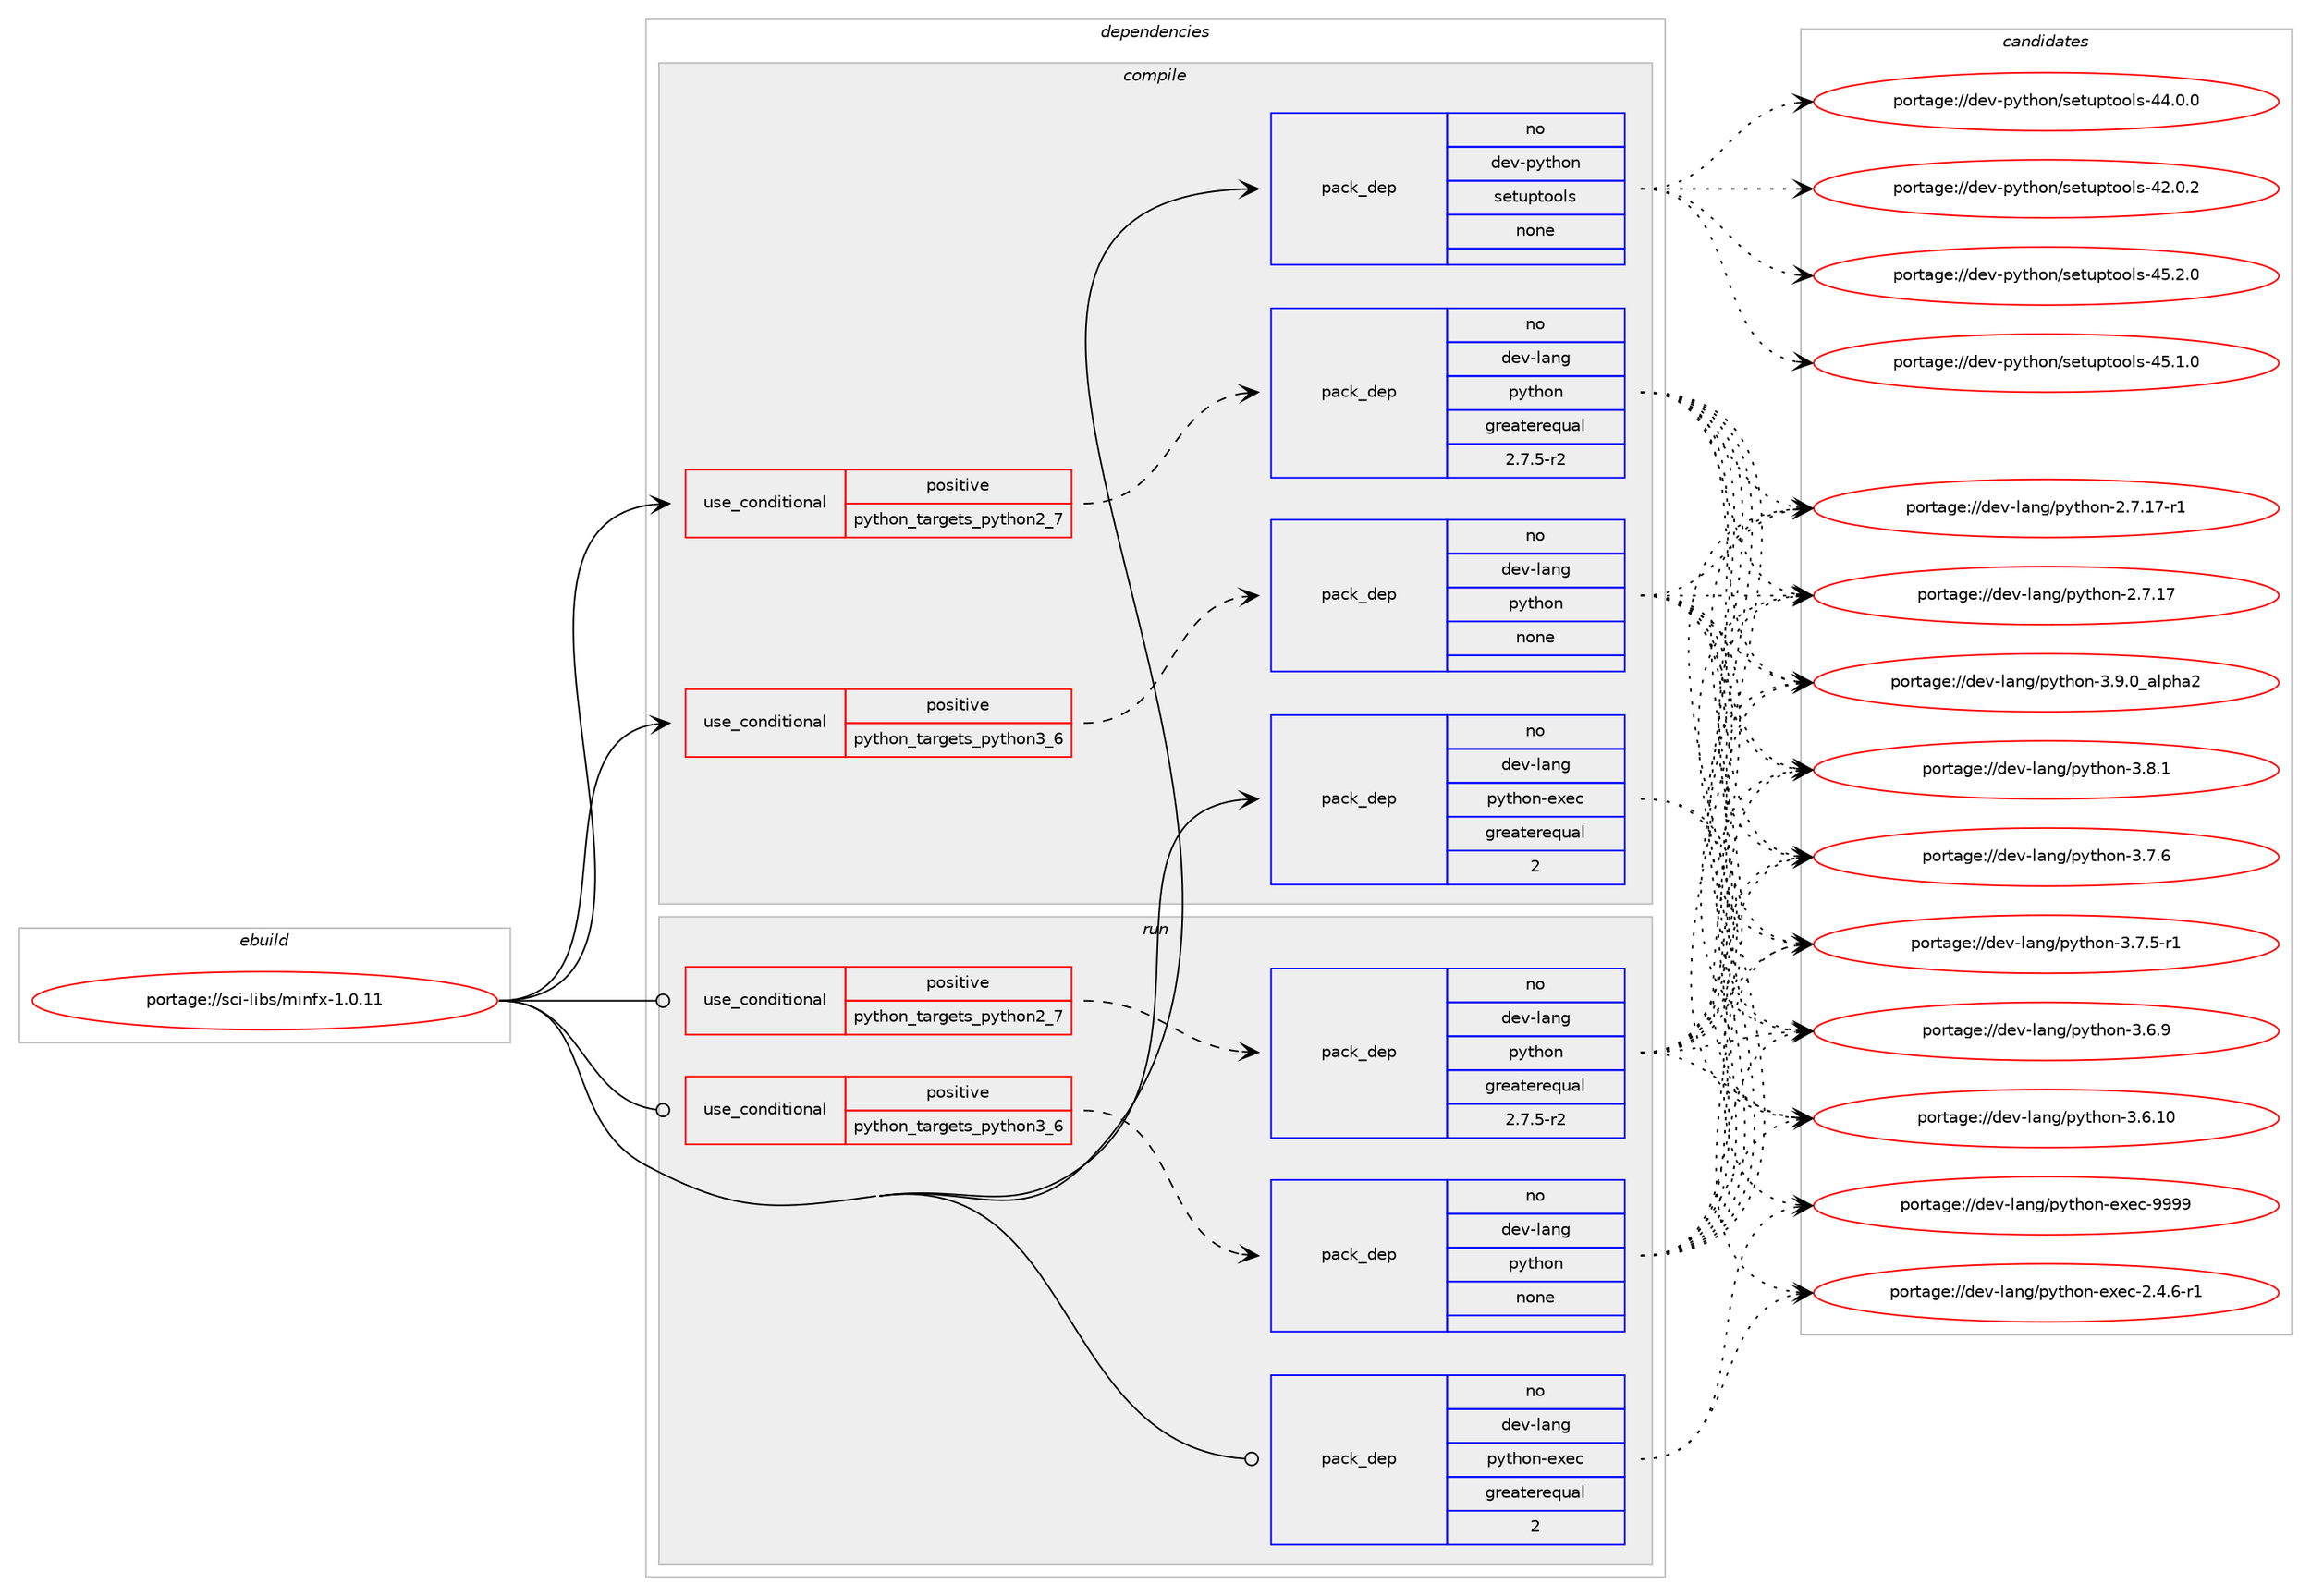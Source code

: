 digraph prolog {

# *************
# Graph options
# *************

newrank=true;
concentrate=true;
compound=true;
graph [rankdir=LR,fontname=Helvetica,fontsize=10,ranksep=1.5];#, ranksep=2.5, nodesep=0.2];
edge  [arrowhead=vee];
node  [fontname=Helvetica,fontsize=10];

# **********
# The ebuild
# **********

subgraph cluster_leftcol {
color=gray;
rank=same;
label=<<i>ebuild</i>>;
id [label="portage://sci-libs/minfx-1.0.11", color=red, width=4, href="../sci-libs/minfx-1.0.11.svg"];
}

# ****************
# The dependencies
# ****************

subgraph cluster_midcol {
color=gray;
label=<<i>dependencies</i>>;
subgraph cluster_compile {
fillcolor="#eeeeee";
style=filled;
label=<<i>compile</i>>;
subgraph cond18112 {
dependency90627 [label=<<TABLE BORDER="0" CELLBORDER="1" CELLSPACING="0" CELLPADDING="4"><TR><TD ROWSPAN="3" CELLPADDING="10">use_conditional</TD></TR><TR><TD>positive</TD></TR><TR><TD>python_targets_python2_7</TD></TR></TABLE>>, shape=none, color=red];
subgraph pack70995 {
dependency90628 [label=<<TABLE BORDER="0" CELLBORDER="1" CELLSPACING="0" CELLPADDING="4" WIDTH="220"><TR><TD ROWSPAN="6" CELLPADDING="30">pack_dep</TD></TR><TR><TD WIDTH="110">no</TD></TR><TR><TD>dev-lang</TD></TR><TR><TD>python</TD></TR><TR><TD>greaterequal</TD></TR><TR><TD>2.7.5-r2</TD></TR></TABLE>>, shape=none, color=blue];
}
dependency90627:e -> dependency90628:w [weight=20,style="dashed",arrowhead="vee"];
}
id:e -> dependency90627:w [weight=20,style="solid",arrowhead="vee"];
subgraph cond18113 {
dependency90629 [label=<<TABLE BORDER="0" CELLBORDER="1" CELLSPACING="0" CELLPADDING="4"><TR><TD ROWSPAN="3" CELLPADDING="10">use_conditional</TD></TR><TR><TD>positive</TD></TR><TR><TD>python_targets_python3_6</TD></TR></TABLE>>, shape=none, color=red];
subgraph pack70996 {
dependency90630 [label=<<TABLE BORDER="0" CELLBORDER="1" CELLSPACING="0" CELLPADDING="4" WIDTH="220"><TR><TD ROWSPAN="6" CELLPADDING="30">pack_dep</TD></TR><TR><TD WIDTH="110">no</TD></TR><TR><TD>dev-lang</TD></TR><TR><TD>python</TD></TR><TR><TD>none</TD></TR><TR><TD></TD></TR></TABLE>>, shape=none, color=blue];
}
dependency90629:e -> dependency90630:w [weight=20,style="dashed",arrowhead="vee"];
}
id:e -> dependency90629:w [weight=20,style="solid",arrowhead="vee"];
subgraph pack70997 {
dependency90631 [label=<<TABLE BORDER="0" CELLBORDER="1" CELLSPACING="0" CELLPADDING="4" WIDTH="220"><TR><TD ROWSPAN="6" CELLPADDING="30">pack_dep</TD></TR><TR><TD WIDTH="110">no</TD></TR><TR><TD>dev-lang</TD></TR><TR><TD>python-exec</TD></TR><TR><TD>greaterequal</TD></TR><TR><TD>2</TD></TR></TABLE>>, shape=none, color=blue];
}
id:e -> dependency90631:w [weight=20,style="solid",arrowhead="vee"];
subgraph pack70998 {
dependency90632 [label=<<TABLE BORDER="0" CELLBORDER="1" CELLSPACING="0" CELLPADDING="4" WIDTH="220"><TR><TD ROWSPAN="6" CELLPADDING="30">pack_dep</TD></TR><TR><TD WIDTH="110">no</TD></TR><TR><TD>dev-python</TD></TR><TR><TD>setuptools</TD></TR><TR><TD>none</TD></TR><TR><TD></TD></TR></TABLE>>, shape=none, color=blue];
}
id:e -> dependency90632:w [weight=20,style="solid",arrowhead="vee"];
}
subgraph cluster_compileandrun {
fillcolor="#eeeeee";
style=filled;
label=<<i>compile and run</i>>;
}
subgraph cluster_run {
fillcolor="#eeeeee";
style=filled;
label=<<i>run</i>>;
subgraph cond18114 {
dependency90633 [label=<<TABLE BORDER="0" CELLBORDER="1" CELLSPACING="0" CELLPADDING="4"><TR><TD ROWSPAN="3" CELLPADDING="10">use_conditional</TD></TR><TR><TD>positive</TD></TR><TR><TD>python_targets_python2_7</TD></TR></TABLE>>, shape=none, color=red];
subgraph pack70999 {
dependency90634 [label=<<TABLE BORDER="0" CELLBORDER="1" CELLSPACING="0" CELLPADDING="4" WIDTH="220"><TR><TD ROWSPAN="6" CELLPADDING="30">pack_dep</TD></TR><TR><TD WIDTH="110">no</TD></TR><TR><TD>dev-lang</TD></TR><TR><TD>python</TD></TR><TR><TD>greaterequal</TD></TR><TR><TD>2.7.5-r2</TD></TR></TABLE>>, shape=none, color=blue];
}
dependency90633:e -> dependency90634:w [weight=20,style="dashed",arrowhead="vee"];
}
id:e -> dependency90633:w [weight=20,style="solid",arrowhead="odot"];
subgraph cond18115 {
dependency90635 [label=<<TABLE BORDER="0" CELLBORDER="1" CELLSPACING="0" CELLPADDING="4"><TR><TD ROWSPAN="3" CELLPADDING="10">use_conditional</TD></TR><TR><TD>positive</TD></TR><TR><TD>python_targets_python3_6</TD></TR></TABLE>>, shape=none, color=red];
subgraph pack71000 {
dependency90636 [label=<<TABLE BORDER="0" CELLBORDER="1" CELLSPACING="0" CELLPADDING="4" WIDTH="220"><TR><TD ROWSPAN="6" CELLPADDING="30">pack_dep</TD></TR><TR><TD WIDTH="110">no</TD></TR><TR><TD>dev-lang</TD></TR><TR><TD>python</TD></TR><TR><TD>none</TD></TR><TR><TD></TD></TR></TABLE>>, shape=none, color=blue];
}
dependency90635:e -> dependency90636:w [weight=20,style="dashed",arrowhead="vee"];
}
id:e -> dependency90635:w [weight=20,style="solid",arrowhead="odot"];
subgraph pack71001 {
dependency90637 [label=<<TABLE BORDER="0" CELLBORDER="1" CELLSPACING="0" CELLPADDING="4" WIDTH="220"><TR><TD ROWSPAN="6" CELLPADDING="30">pack_dep</TD></TR><TR><TD WIDTH="110">no</TD></TR><TR><TD>dev-lang</TD></TR><TR><TD>python-exec</TD></TR><TR><TD>greaterequal</TD></TR><TR><TD>2</TD></TR></TABLE>>, shape=none, color=blue];
}
id:e -> dependency90637:w [weight=20,style="solid",arrowhead="odot"];
}
}

# **************
# The candidates
# **************

subgraph cluster_choices {
rank=same;
color=gray;
label=<<i>candidates</i>>;

subgraph choice70995 {
color=black;
nodesep=1;
choice10010111845108971101034711212111610411111045514657464895971081121049750 [label="portage://dev-lang/python-3.9.0_alpha2", color=red, width=4,href="../dev-lang/python-3.9.0_alpha2.svg"];
choice100101118451089711010347112121116104111110455146564649 [label="portage://dev-lang/python-3.8.1", color=red, width=4,href="../dev-lang/python-3.8.1.svg"];
choice100101118451089711010347112121116104111110455146554654 [label="portage://dev-lang/python-3.7.6", color=red, width=4,href="../dev-lang/python-3.7.6.svg"];
choice1001011184510897110103471121211161041111104551465546534511449 [label="portage://dev-lang/python-3.7.5-r1", color=red, width=4,href="../dev-lang/python-3.7.5-r1.svg"];
choice100101118451089711010347112121116104111110455146544657 [label="portage://dev-lang/python-3.6.9", color=red, width=4,href="../dev-lang/python-3.6.9.svg"];
choice10010111845108971101034711212111610411111045514654464948 [label="portage://dev-lang/python-3.6.10", color=red, width=4,href="../dev-lang/python-3.6.10.svg"];
choice100101118451089711010347112121116104111110455046554649554511449 [label="portage://dev-lang/python-2.7.17-r1", color=red, width=4,href="../dev-lang/python-2.7.17-r1.svg"];
choice10010111845108971101034711212111610411111045504655464955 [label="portage://dev-lang/python-2.7.17", color=red, width=4,href="../dev-lang/python-2.7.17.svg"];
dependency90628:e -> choice10010111845108971101034711212111610411111045514657464895971081121049750:w [style=dotted,weight="100"];
dependency90628:e -> choice100101118451089711010347112121116104111110455146564649:w [style=dotted,weight="100"];
dependency90628:e -> choice100101118451089711010347112121116104111110455146554654:w [style=dotted,weight="100"];
dependency90628:e -> choice1001011184510897110103471121211161041111104551465546534511449:w [style=dotted,weight="100"];
dependency90628:e -> choice100101118451089711010347112121116104111110455146544657:w [style=dotted,weight="100"];
dependency90628:e -> choice10010111845108971101034711212111610411111045514654464948:w [style=dotted,weight="100"];
dependency90628:e -> choice100101118451089711010347112121116104111110455046554649554511449:w [style=dotted,weight="100"];
dependency90628:e -> choice10010111845108971101034711212111610411111045504655464955:w [style=dotted,weight="100"];
}
subgraph choice70996 {
color=black;
nodesep=1;
choice10010111845108971101034711212111610411111045514657464895971081121049750 [label="portage://dev-lang/python-3.9.0_alpha2", color=red, width=4,href="../dev-lang/python-3.9.0_alpha2.svg"];
choice100101118451089711010347112121116104111110455146564649 [label="portage://dev-lang/python-3.8.1", color=red, width=4,href="../dev-lang/python-3.8.1.svg"];
choice100101118451089711010347112121116104111110455146554654 [label="portage://dev-lang/python-3.7.6", color=red, width=4,href="../dev-lang/python-3.7.6.svg"];
choice1001011184510897110103471121211161041111104551465546534511449 [label="portage://dev-lang/python-3.7.5-r1", color=red, width=4,href="../dev-lang/python-3.7.5-r1.svg"];
choice100101118451089711010347112121116104111110455146544657 [label="portage://dev-lang/python-3.6.9", color=red, width=4,href="../dev-lang/python-3.6.9.svg"];
choice10010111845108971101034711212111610411111045514654464948 [label="portage://dev-lang/python-3.6.10", color=red, width=4,href="../dev-lang/python-3.6.10.svg"];
choice100101118451089711010347112121116104111110455046554649554511449 [label="portage://dev-lang/python-2.7.17-r1", color=red, width=4,href="../dev-lang/python-2.7.17-r1.svg"];
choice10010111845108971101034711212111610411111045504655464955 [label="portage://dev-lang/python-2.7.17", color=red, width=4,href="../dev-lang/python-2.7.17.svg"];
dependency90630:e -> choice10010111845108971101034711212111610411111045514657464895971081121049750:w [style=dotted,weight="100"];
dependency90630:e -> choice100101118451089711010347112121116104111110455146564649:w [style=dotted,weight="100"];
dependency90630:e -> choice100101118451089711010347112121116104111110455146554654:w [style=dotted,weight="100"];
dependency90630:e -> choice1001011184510897110103471121211161041111104551465546534511449:w [style=dotted,weight="100"];
dependency90630:e -> choice100101118451089711010347112121116104111110455146544657:w [style=dotted,weight="100"];
dependency90630:e -> choice10010111845108971101034711212111610411111045514654464948:w [style=dotted,weight="100"];
dependency90630:e -> choice100101118451089711010347112121116104111110455046554649554511449:w [style=dotted,weight="100"];
dependency90630:e -> choice10010111845108971101034711212111610411111045504655464955:w [style=dotted,weight="100"];
}
subgraph choice70997 {
color=black;
nodesep=1;
choice10010111845108971101034711212111610411111045101120101994557575757 [label="portage://dev-lang/python-exec-9999", color=red, width=4,href="../dev-lang/python-exec-9999.svg"];
choice10010111845108971101034711212111610411111045101120101994550465246544511449 [label="portage://dev-lang/python-exec-2.4.6-r1", color=red, width=4,href="../dev-lang/python-exec-2.4.6-r1.svg"];
dependency90631:e -> choice10010111845108971101034711212111610411111045101120101994557575757:w [style=dotted,weight="100"];
dependency90631:e -> choice10010111845108971101034711212111610411111045101120101994550465246544511449:w [style=dotted,weight="100"];
}
subgraph choice70998 {
color=black;
nodesep=1;
choice100101118451121211161041111104711510111611711211611111110811545525346504648 [label="portage://dev-python/setuptools-45.2.0", color=red, width=4,href="../dev-python/setuptools-45.2.0.svg"];
choice100101118451121211161041111104711510111611711211611111110811545525346494648 [label="portage://dev-python/setuptools-45.1.0", color=red, width=4,href="../dev-python/setuptools-45.1.0.svg"];
choice100101118451121211161041111104711510111611711211611111110811545525246484648 [label="portage://dev-python/setuptools-44.0.0", color=red, width=4,href="../dev-python/setuptools-44.0.0.svg"];
choice100101118451121211161041111104711510111611711211611111110811545525046484650 [label="portage://dev-python/setuptools-42.0.2", color=red, width=4,href="../dev-python/setuptools-42.0.2.svg"];
dependency90632:e -> choice100101118451121211161041111104711510111611711211611111110811545525346504648:w [style=dotted,weight="100"];
dependency90632:e -> choice100101118451121211161041111104711510111611711211611111110811545525346494648:w [style=dotted,weight="100"];
dependency90632:e -> choice100101118451121211161041111104711510111611711211611111110811545525246484648:w [style=dotted,weight="100"];
dependency90632:e -> choice100101118451121211161041111104711510111611711211611111110811545525046484650:w [style=dotted,weight="100"];
}
subgraph choice70999 {
color=black;
nodesep=1;
choice10010111845108971101034711212111610411111045514657464895971081121049750 [label="portage://dev-lang/python-3.9.0_alpha2", color=red, width=4,href="../dev-lang/python-3.9.0_alpha2.svg"];
choice100101118451089711010347112121116104111110455146564649 [label="portage://dev-lang/python-3.8.1", color=red, width=4,href="../dev-lang/python-3.8.1.svg"];
choice100101118451089711010347112121116104111110455146554654 [label="portage://dev-lang/python-3.7.6", color=red, width=4,href="../dev-lang/python-3.7.6.svg"];
choice1001011184510897110103471121211161041111104551465546534511449 [label="portage://dev-lang/python-3.7.5-r1", color=red, width=4,href="../dev-lang/python-3.7.5-r1.svg"];
choice100101118451089711010347112121116104111110455146544657 [label="portage://dev-lang/python-3.6.9", color=red, width=4,href="../dev-lang/python-3.6.9.svg"];
choice10010111845108971101034711212111610411111045514654464948 [label="portage://dev-lang/python-3.6.10", color=red, width=4,href="../dev-lang/python-3.6.10.svg"];
choice100101118451089711010347112121116104111110455046554649554511449 [label="portage://dev-lang/python-2.7.17-r1", color=red, width=4,href="../dev-lang/python-2.7.17-r1.svg"];
choice10010111845108971101034711212111610411111045504655464955 [label="portage://dev-lang/python-2.7.17", color=red, width=4,href="../dev-lang/python-2.7.17.svg"];
dependency90634:e -> choice10010111845108971101034711212111610411111045514657464895971081121049750:w [style=dotted,weight="100"];
dependency90634:e -> choice100101118451089711010347112121116104111110455146564649:w [style=dotted,weight="100"];
dependency90634:e -> choice100101118451089711010347112121116104111110455146554654:w [style=dotted,weight="100"];
dependency90634:e -> choice1001011184510897110103471121211161041111104551465546534511449:w [style=dotted,weight="100"];
dependency90634:e -> choice100101118451089711010347112121116104111110455146544657:w [style=dotted,weight="100"];
dependency90634:e -> choice10010111845108971101034711212111610411111045514654464948:w [style=dotted,weight="100"];
dependency90634:e -> choice100101118451089711010347112121116104111110455046554649554511449:w [style=dotted,weight="100"];
dependency90634:e -> choice10010111845108971101034711212111610411111045504655464955:w [style=dotted,weight="100"];
}
subgraph choice71000 {
color=black;
nodesep=1;
choice10010111845108971101034711212111610411111045514657464895971081121049750 [label="portage://dev-lang/python-3.9.0_alpha2", color=red, width=4,href="../dev-lang/python-3.9.0_alpha2.svg"];
choice100101118451089711010347112121116104111110455146564649 [label="portage://dev-lang/python-3.8.1", color=red, width=4,href="../dev-lang/python-3.8.1.svg"];
choice100101118451089711010347112121116104111110455146554654 [label="portage://dev-lang/python-3.7.6", color=red, width=4,href="../dev-lang/python-3.7.6.svg"];
choice1001011184510897110103471121211161041111104551465546534511449 [label="portage://dev-lang/python-3.7.5-r1", color=red, width=4,href="../dev-lang/python-3.7.5-r1.svg"];
choice100101118451089711010347112121116104111110455146544657 [label="portage://dev-lang/python-3.6.9", color=red, width=4,href="../dev-lang/python-3.6.9.svg"];
choice10010111845108971101034711212111610411111045514654464948 [label="portage://dev-lang/python-3.6.10", color=red, width=4,href="../dev-lang/python-3.6.10.svg"];
choice100101118451089711010347112121116104111110455046554649554511449 [label="portage://dev-lang/python-2.7.17-r1", color=red, width=4,href="../dev-lang/python-2.7.17-r1.svg"];
choice10010111845108971101034711212111610411111045504655464955 [label="portage://dev-lang/python-2.7.17", color=red, width=4,href="../dev-lang/python-2.7.17.svg"];
dependency90636:e -> choice10010111845108971101034711212111610411111045514657464895971081121049750:w [style=dotted,weight="100"];
dependency90636:e -> choice100101118451089711010347112121116104111110455146564649:w [style=dotted,weight="100"];
dependency90636:e -> choice100101118451089711010347112121116104111110455146554654:w [style=dotted,weight="100"];
dependency90636:e -> choice1001011184510897110103471121211161041111104551465546534511449:w [style=dotted,weight="100"];
dependency90636:e -> choice100101118451089711010347112121116104111110455146544657:w [style=dotted,weight="100"];
dependency90636:e -> choice10010111845108971101034711212111610411111045514654464948:w [style=dotted,weight="100"];
dependency90636:e -> choice100101118451089711010347112121116104111110455046554649554511449:w [style=dotted,weight="100"];
dependency90636:e -> choice10010111845108971101034711212111610411111045504655464955:w [style=dotted,weight="100"];
}
subgraph choice71001 {
color=black;
nodesep=1;
choice10010111845108971101034711212111610411111045101120101994557575757 [label="portage://dev-lang/python-exec-9999", color=red, width=4,href="../dev-lang/python-exec-9999.svg"];
choice10010111845108971101034711212111610411111045101120101994550465246544511449 [label="portage://dev-lang/python-exec-2.4.6-r1", color=red, width=4,href="../dev-lang/python-exec-2.4.6-r1.svg"];
dependency90637:e -> choice10010111845108971101034711212111610411111045101120101994557575757:w [style=dotted,weight="100"];
dependency90637:e -> choice10010111845108971101034711212111610411111045101120101994550465246544511449:w [style=dotted,weight="100"];
}
}

}

